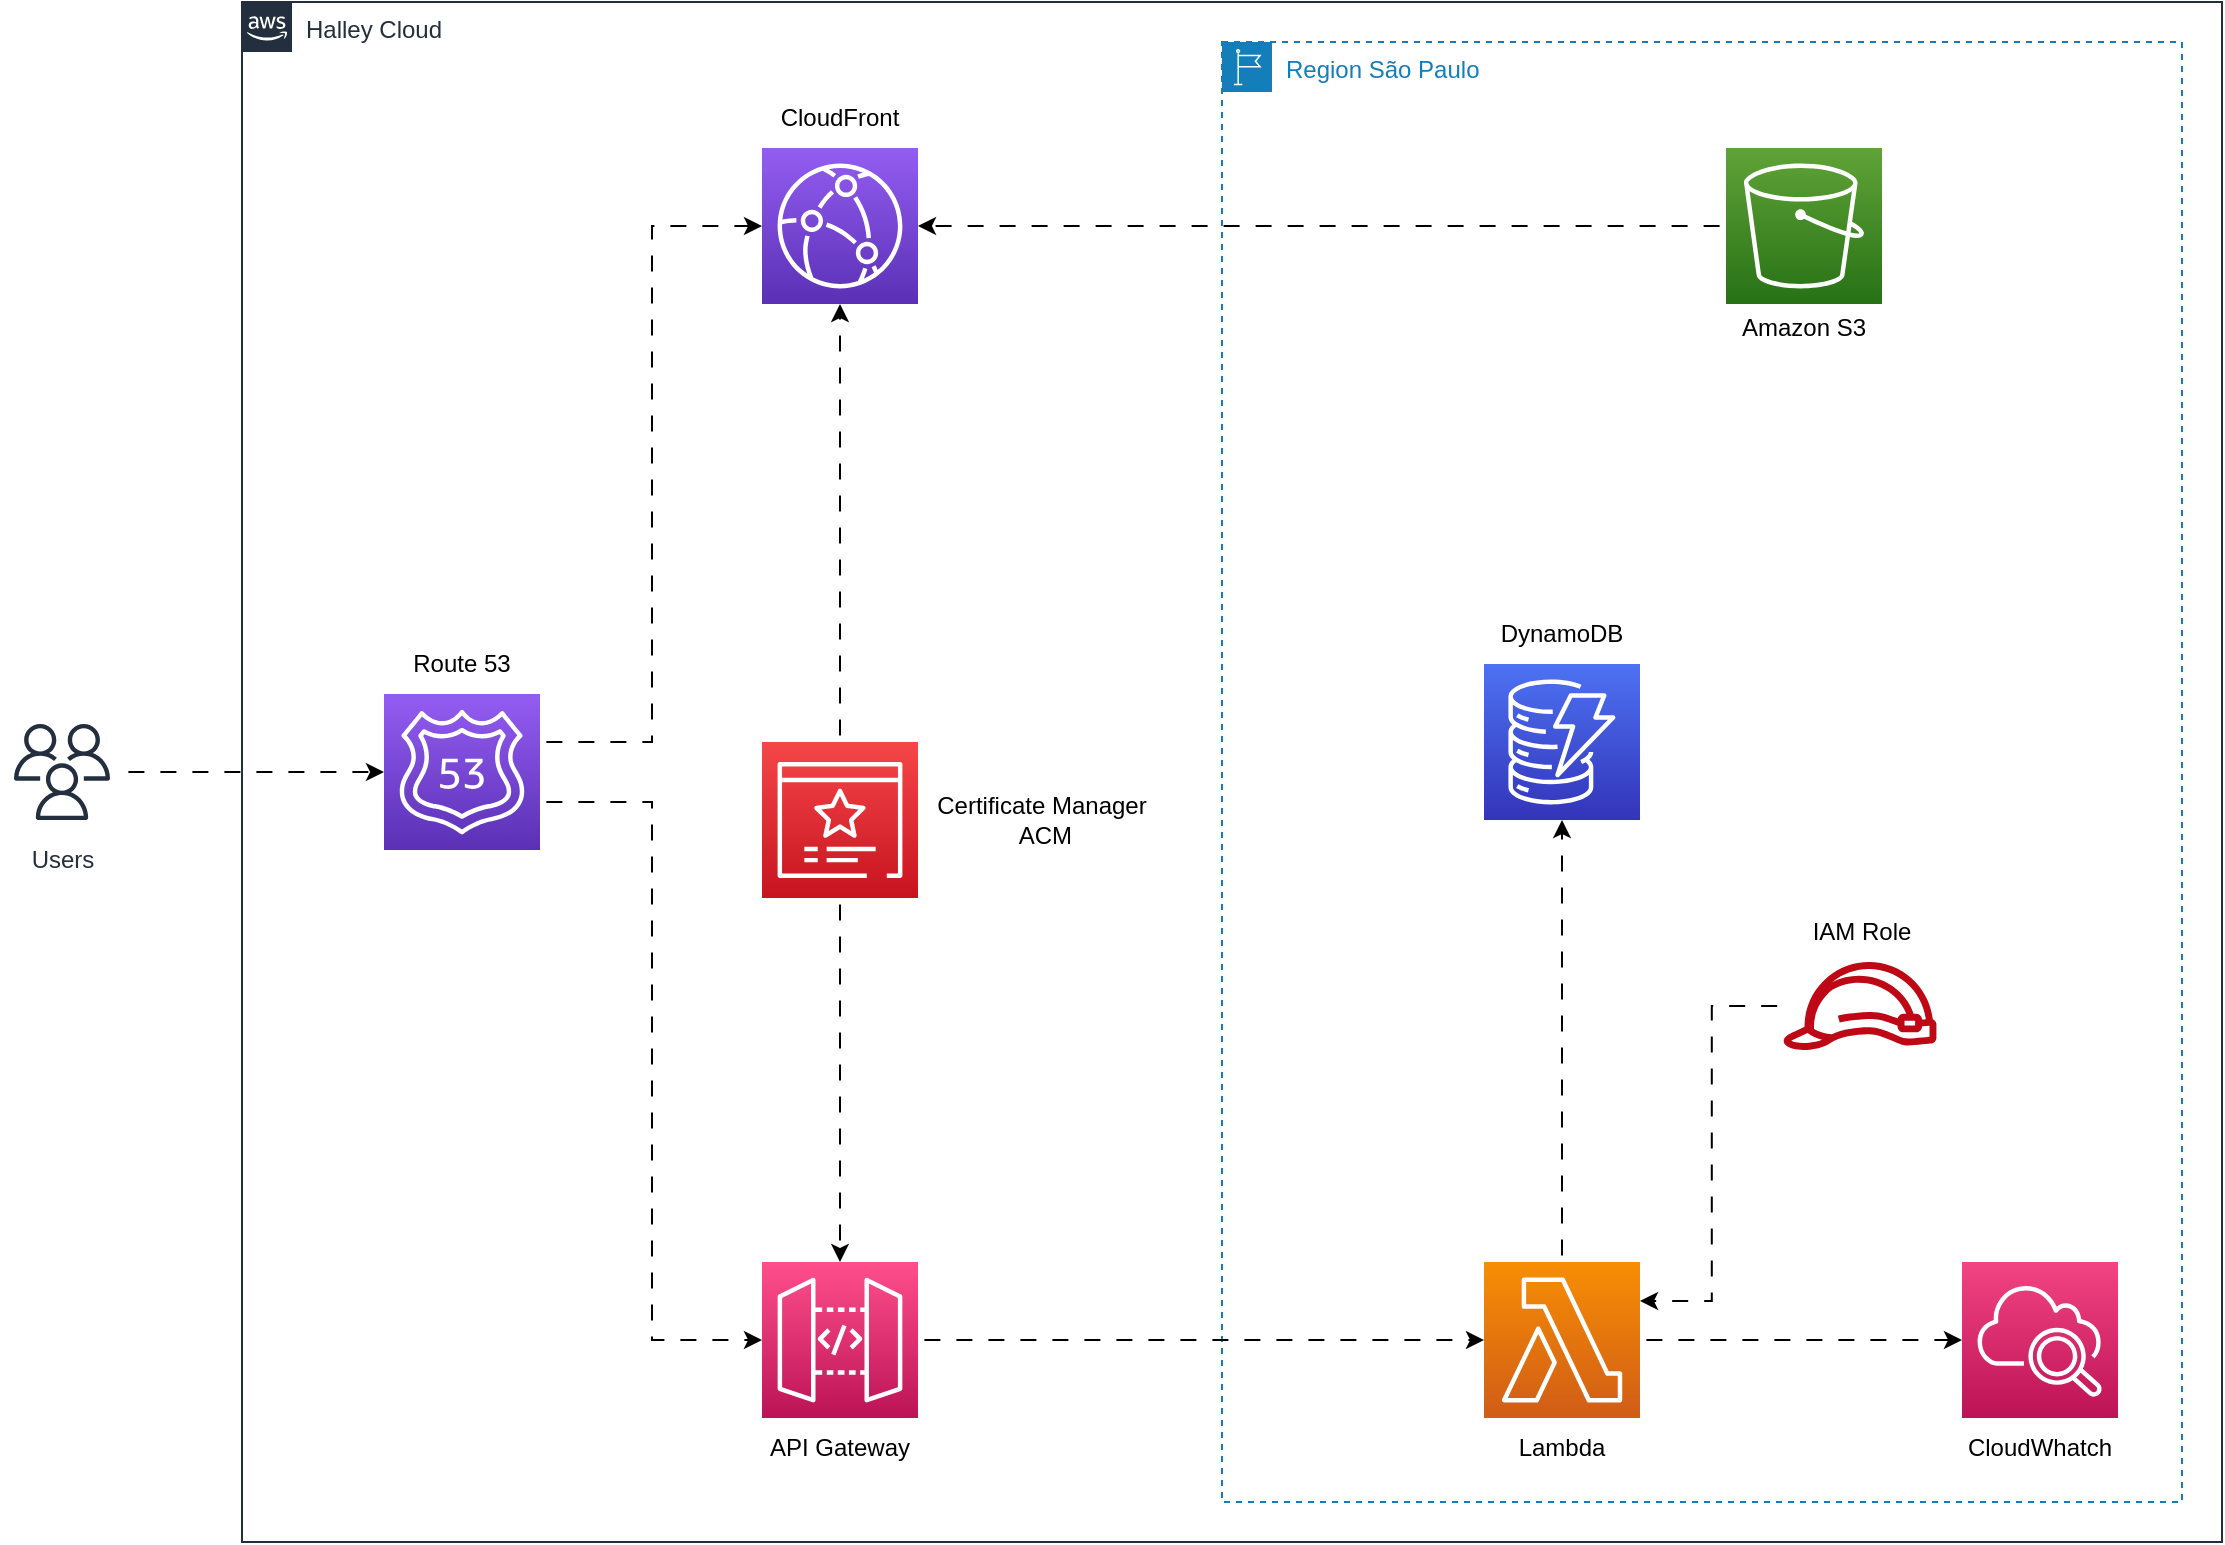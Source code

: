 <mxfile version="21.6.9" type="github">
  <diagram name="Página-1" id="Qh9cmUUydb3xqhKWxdCh">
    <mxGraphModel dx="2462" dy="1051" grid="1" gridSize="10" guides="1" tooltips="1" connect="1" arrows="1" fold="1" page="1" pageScale="1" pageWidth="827" pageHeight="1169" math="0" shadow="0">
      <root>
        <mxCell id="0" />
        <mxCell id="1" parent="0" />
        <mxCell id="B64PtpImmyvShMn7GVyy-1" style="edgeStyle=orthogonalEdgeStyle;rounded=0;orthogonalLoop=1;jettySize=auto;html=1;entryX=0;entryY=0.5;entryDx=0;entryDy=0;entryPerimeter=0;flowAnimation=1;" edge="1" parent="1" source="B64PtpImmyvShMn7GVyy-2" target="B64PtpImmyvShMn7GVyy-40">
          <mxGeometry relative="1" as="geometry" />
        </mxCell>
        <mxCell id="B64PtpImmyvShMn7GVyy-2" value="Users" style="sketch=0;outlineConnect=0;fontColor=#232F3E;gradientColor=none;strokeColor=#232F3E;fillColor=#ffffff;dashed=0;verticalLabelPosition=bottom;verticalAlign=top;align=center;html=1;fontSize=12;fontStyle=0;aspect=fixed;shape=mxgraph.aws4.resourceIcon;resIcon=mxgraph.aws4.users;" vertex="1" parent="1">
          <mxGeometry x="20" y="385" width="60" height="60" as="geometry" />
        </mxCell>
        <mxCell id="B64PtpImmyvShMn7GVyy-3" value="Halley Cloud" style="points=[[0,0],[0.25,0],[0.5,0],[0.75,0],[1,0],[1,0.25],[1,0.5],[1,0.75],[1,1],[0.75,1],[0.5,1],[0.25,1],[0,1],[0,0.75],[0,0.5],[0,0.25]];outlineConnect=0;gradientColor=none;html=1;whiteSpace=wrap;fontSize=12;fontStyle=0;container=1;pointerEvents=0;collapsible=0;recursiveResize=0;shape=mxgraph.aws4.group;grIcon=mxgraph.aws4.group_aws_cloud_alt;strokeColor=#232F3E;fillColor=none;verticalAlign=top;align=left;spacingLeft=30;fontColor=#232F3E;dashed=0;" vertex="1" parent="1">
          <mxGeometry x="140" y="30" width="990" height="770" as="geometry" />
        </mxCell>
        <mxCell id="B64PtpImmyvShMn7GVyy-4" value="Region São Paulo" style="points=[[0,0],[0.25,0],[0.5,0],[0.75,0],[1,0],[1,0.25],[1,0.5],[1,0.75],[1,1],[0.75,1],[0.5,1],[0.25,1],[0,1],[0,0.75],[0,0.5],[0,0.25]];outlineConnect=0;gradientColor=none;html=1;whiteSpace=wrap;fontSize=12;fontStyle=0;container=1;pointerEvents=0;collapsible=0;recursiveResize=0;shape=mxgraph.aws4.group;grIcon=mxgraph.aws4.group_region;strokeColor=#147EBA;fillColor=none;verticalAlign=top;align=left;spacingLeft=30;fontColor=#147EBA;dashed=1;" vertex="1" parent="B64PtpImmyvShMn7GVyy-3">
          <mxGeometry x="490" y="20" width="480" height="730" as="geometry" />
        </mxCell>
        <mxCell id="B64PtpImmyvShMn7GVyy-33" value="" style="sketch=0;points=[[0,0,0],[0.25,0,0],[0.5,0,0],[0.75,0,0],[1,0,0],[0,1,0],[0.25,1,0],[0.5,1,0],[0.75,1,0],[1,1,0],[0,0.25,0],[0,0.5,0],[0,0.75,0],[1,0.25,0],[1,0.5,0],[1,0.75,0]];outlineConnect=0;fontColor=#232F3E;gradientColor=#60A337;gradientDirection=north;fillColor=#277116;strokeColor=#ffffff;dashed=0;verticalLabelPosition=bottom;verticalAlign=top;align=center;html=1;fontSize=12;fontStyle=0;aspect=fixed;shape=mxgraph.aws4.resourceIcon;resIcon=mxgraph.aws4.s3;" vertex="1" parent="B64PtpImmyvShMn7GVyy-4">
          <mxGeometry x="252" y="53" width="78" height="78" as="geometry" />
        </mxCell>
        <mxCell id="B64PtpImmyvShMn7GVyy-34" value="Amazon S3" style="text;html=1;strokeColor=none;fillColor=none;align=center;verticalAlign=middle;whiteSpace=wrap;rounded=0;" vertex="1" parent="B64PtpImmyvShMn7GVyy-4">
          <mxGeometry x="241" y="128" width="100" height="30" as="geometry" />
        </mxCell>
        <mxCell id="B64PtpImmyvShMn7GVyy-35" value="" style="sketch=0;points=[[0,0,0],[0.25,0,0],[0.5,0,0],[0.75,0,0],[1,0,0],[0,1,0],[0.25,1,0],[0.5,1,0],[0.75,1,0],[1,1,0],[0,0.25,0],[0,0.5,0],[0,0.75,0],[1,0.25,0],[1,0.5,0],[1,0.75,0]];outlineConnect=0;fontColor=#232F3E;gradientColor=#4D72F3;gradientDirection=north;fillColor=#3334B9;strokeColor=#ffffff;dashed=0;verticalLabelPosition=bottom;verticalAlign=top;align=center;html=1;fontSize=12;fontStyle=0;aspect=fixed;shape=mxgraph.aws4.resourceIcon;resIcon=mxgraph.aws4.dynamodb;" vertex="1" parent="B64PtpImmyvShMn7GVyy-4">
          <mxGeometry x="131" y="311" width="78" height="78" as="geometry" />
        </mxCell>
        <mxCell id="B64PtpImmyvShMn7GVyy-41" value="DynamoDB" style="text;html=1;strokeColor=none;fillColor=none;align=center;verticalAlign=middle;whiteSpace=wrap;rounded=0;" vertex="1" parent="B64PtpImmyvShMn7GVyy-4">
          <mxGeometry x="120" y="281" width="100" height="30" as="geometry" />
        </mxCell>
        <mxCell id="B64PtpImmyvShMn7GVyy-67" style="edgeStyle=orthogonalEdgeStyle;rounded=0;orthogonalLoop=1;jettySize=auto;html=1;entryX=0.5;entryY=1;entryDx=0;entryDy=0;entryPerimeter=0;flowAnimation=1;" edge="1" parent="B64PtpImmyvShMn7GVyy-4" source="B64PtpImmyvShMn7GVyy-52" target="B64PtpImmyvShMn7GVyy-35">
          <mxGeometry relative="1" as="geometry" />
        </mxCell>
        <mxCell id="B64PtpImmyvShMn7GVyy-68" style="edgeStyle=orthogonalEdgeStyle;rounded=0;orthogonalLoop=1;jettySize=auto;html=1;entryX=0;entryY=0.5;entryDx=0;entryDy=0;entryPerimeter=0;flowAnimation=1;" edge="1" parent="B64PtpImmyvShMn7GVyy-4" source="B64PtpImmyvShMn7GVyy-52" target="B64PtpImmyvShMn7GVyy-53">
          <mxGeometry relative="1" as="geometry" />
        </mxCell>
        <mxCell id="B64PtpImmyvShMn7GVyy-52" value="" style="sketch=0;points=[[0,0,0],[0.25,0,0],[0.5,0,0],[0.75,0,0],[1,0,0],[0,1,0],[0.25,1,0],[0.5,1,0],[0.75,1,0],[1,1,0],[0,0.25,0],[0,0.5,0],[0,0.75,0],[1,0.25,0],[1,0.5,0],[1,0.75,0]];outlineConnect=0;fontColor=#232F3E;gradientColor=#F78E04;gradientDirection=north;fillColor=#D05C17;strokeColor=#ffffff;dashed=0;verticalLabelPosition=bottom;verticalAlign=top;align=center;html=1;fontSize=12;fontStyle=0;aspect=fixed;shape=mxgraph.aws4.resourceIcon;resIcon=mxgraph.aws4.lambda;" vertex="1" parent="B64PtpImmyvShMn7GVyy-4">
          <mxGeometry x="131" y="610" width="78" height="78" as="geometry" />
        </mxCell>
        <mxCell id="B64PtpImmyvShMn7GVyy-53" value="" style="sketch=0;points=[[0,0,0],[0.25,0,0],[0.5,0,0],[0.75,0,0],[1,0,0],[0,1,0],[0.25,1,0],[0.5,1,0],[0.75,1,0],[1,1,0],[0,0.25,0],[0,0.5,0],[0,0.75,0],[1,0.25,0],[1,0.5,0],[1,0.75,0]];points=[[0,0,0],[0.25,0,0],[0.5,0,0],[0.75,0,0],[1,0,0],[0,1,0],[0.25,1,0],[0.5,1,0],[0.75,1,0],[1,1,0],[0,0.25,0],[0,0.5,0],[0,0.75,0],[1,0.25,0],[1,0.5,0],[1,0.75,0]];outlineConnect=0;fontColor=#232F3E;gradientColor=#F34482;gradientDirection=north;fillColor=#BC1356;strokeColor=#ffffff;dashed=0;verticalLabelPosition=bottom;verticalAlign=top;align=center;html=1;fontSize=12;fontStyle=0;aspect=fixed;shape=mxgraph.aws4.resourceIcon;resIcon=mxgraph.aws4.cloudwatch_2;" vertex="1" parent="B64PtpImmyvShMn7GVyy-4">
          <mxGeometry x="370" y="610" width="78" height="78" as="geometry" />
        </mxCell>
        <mxCell id="B64PtpImmyvShMn7GVyy-69" style="edgeStyle=orthogonalEdgeStyle;rounded=0;orthogonalLoop=1;jettySize=auto;html=1;entryX=1;entryY=0.25;entryDx=0;entryDy=0;entryPerimeter=0;flowAnimation=1;" edge="1" parent="B64PtpImmyvShMn7GVyy-4" source="B64PtpImmyvShMn7GVyy-54" target="B64PtpImmyvShMn7GVyy-52">
          <mxGeometry relative="1" as="geometry" />
        </mxCell>
        <mxCell id="B64PtpImmyvShMn7GVyy-54" value="" style="sketch=0;outlineConnect=0;fontColor=#232F3E;gradientColor=none;fillColor=#BF0816;strokeColor=none;dashed=0;verticalLabelPosition=bottom;verticalAlign=top;align=center;html=1;fontSize=12;fontStyle=0;aspect=fixed;pointerEvents=1;shape=mxgraph.aws4.role;" vertex="1" parent="B64PtpImmyvShMn7GVyy-4">
          <mxGeometry x="280" y="460" width="78" height="44" as="geometry" />
        </mxCell>
        <mxCell id="B64PtpImmyvShMn7GVyy-55" value="IAM Role" style="text;html=1;strokeColor=none;fillColor=none;align=center;verticalAlign=middle;whiteSpace=wrap;rounded=0;" vertex="1" parent="B64PtpImmyvShMn7GVyy-4">
          <mxGeometry x="270" y="430" width="100" height="30" as="geometry" />
        </mxCell>
        <mxCell id="B64PtpImmyvShMn7GVyy-58" value="Lambda" style="text;html=1;strokeColor=none;fillColor=none;align=center;verticalAlign=middle;whiteSpace=wrap;rounded=0;" vertex="1" parent="B64PtpImmyvShMn7GVyy-4">
          <mxGeometry x="120" y="688" width="100" height="30" as="geometry" />
        </mxCell>
        <mxCell id="B64PtpImmyvShMn7GVyy-59" value="CloudWhatch" style="text;html=1;strokeColor=none;fillColor=none;align=center;verticalAlign=middle;whiteSpace=wrap;rounded=0;" vertex="1" parent="B64PtpImmyvShMn7GVyy-4">
          <mxGeometry x="359" y="688" width="100" height="30" as="geometry" />
        </mxCell>
        <mxCell id="B64PtpImmyvShMn7GVyy-38" value="" style="sketch=0;points=[[0,0,0],[0.25,0,0],[0.5,0,0],[0.75,0,0],[1,0,0],[0,1,0],[0.25,1,0],[0.5,1,0],[0.75,1,0],[1,1,0],[0,0.25,0],[0,0.5,0],[0,0.75,0],[1,0.25,0],[1,0.5,0],[1,0.75,0]];outlineConnect=0;fontColor=#232F3E;gradientColor=#945DF2;gradientDirection=north;fillColor=#5A30B5;strokeColor=#ffffff;dashed=0;verticalLabelPosition=bottom;verticalAlign=top;align=center;html=1;fontSize=12;fontStyle=0;aspect=fixed;shape=mxgraph.aws4.resourceIcon;resIcon=mxgraph.aws4.cloudfront;" vertex="1" parent="B64PtpImmyvShMn7GVyy-3">
          <mxGeometry x="260" y="73" width="78" height="78" as="geometry" />
        </mxCell>
        <mxCell id="B64PtpImmyvShMn7GVyy-48" style="edgeStyle=orthogonalEdgeStyle;rounded=0;orthogonalLoop=1;jettySize=auto;html=1;entryX=0;entryY=0.5;entryDx=0;entryDy=0;entryPerimeter=0;flowAnimation=1;" edge="1" parent="B64PtpImmyvShMn7GVyy-3" source="B64PtpImmyvShMn7GVyy-40" target="B64PtpImmyvShMn7GVyy-38">
          <mxGeometry relative="1" as="geometry">
            <Array as="points">
              <mxPoint x="205" y="370" />
              <mxPoint x="205" y="112" />
            </Array>
          </mxGeometry>
        </mxCell>
        <mxCell id="B64PtpImmyvShMn7GVyy-64" style="edgeStyle=orthogonalEdgeStyle;rounded=0;orthogonalLoop=1;jettySize=auto;html=1;entryX=0;entryY=0.5;entryDx=0;entryDy=0;entryPerimeter=0;flowAnimation=1;" edge="1" parent="B64PtpImmyvShMn7GVyy-3" source="B64PtpImmyvShMn7GVyy-40" target="B64PtpImmyvShMn7GVyy-51">
          <mxGeometry relative="1" as="geometry">
            <Array as="points">
              <mxPoint x="205" y="400" />
              <mxPoint x="205" y="669" />
            </Array>
          </mxGeometry>
        </mxCell>
        <mxCell id="B64PtpImmyvShMn7GVyy-40" value="" style="sketch=0;points=[[0,0,0],[0.25,0,0],[0.5,0,0],[0.75,0,0],[1,0,0],[0,1,0],[0.25,1,0],[0.5,1,0],[0.75,1,0],[1,1,0],[0,0.25,0],[0,0.5,0],[0,0.75,0],[1,0.25,0],[1,0.5,0],[1,0.75,0]];outlineConnect=0;fontColor=#232F3E;gradientColor=#945DF2;gradientDirection=north;fillColor=#5A30B5;strokeColor=#ffffff;dashed=0;verticalLabelPosition=bottom;verticalAlign=top;align=center;html=1;fontSize=12;fontStyle=0;aspect=fixed;shape=mxgraph.aws4.resourceIcon;resIcon=mxgraph.aws4.route_53;" vertex="1" parent="B64PtpImmyvShMn7GVyy-3">
          <mxGeometry x="71" y="346" width="78" height="78" as="geometry" />
        </mxCell>
        <mxCell id="B64PtpImmyvShMn7GVyy-42" value="Route 53" style="text;html=1;strokeColor=none;fillColor=none;align=center;verticalAlign=middle;whiteSpace=wrap;rounded=0;" vertex="1" parent="B64PtpImmyvShMn7GVyy-3">
          <mxGeometry x="60" y="316" width="100" height="30" as="geometry" />
        </mxCell>
        <mxCell id="B64PtpImmyvShMn7GVyy-43" value="CloudFront" style="text;html=1;strokeColor=none;fillColor=none;align=center;verticalAlign=middle;whiteSpace=wrap;rounded=0;" vertex="1" parent="B64PtpImmyvShMn7GVyy-3">
          <mxGeometry x="249" y="43" width="100" height="30" as="geometry" />
        </mxCell>
        <mxCell id="B64PtpImmyvShMn7GVyy-62" style="edgeStyle=orthogonalEdgeStyle;rounded=0;orthogonalLoop=1;jettySize=auto;html=1;entryX=0.5;entryY=1;entryDx=0;entryDy=0;entryPerimeter=0;flowAnimation=1;" edge="1" parent="B64PtpImmyvShMn7GVyy-3" source="B64PtpImmyvShMn7GVyy-50" target="B64PtpImmyvShMn7GVyy-38">
          <mxGeometry relative="1" as="geometry" />
        </mxCell>
        <mxCell id="B64PtpImmyvShMn7GVyy-63" style="edgeStyle=orthogonalEdgeStyle;rounded=0;orthogonalLoop=1;jettySize=auto;html=1;entryX=0.5;entryY=0;entryDx=0;entryDy=0;entryPerimeter=0;flowAnimation=1;" edge="1" parent="B64PtpImmyvShMn7GVyy-3" source="B64PtpImmyvShMn7GVyy-50" target="B64PtpImmyvShMn7GVyy-51">
          <mxGeometry relative="1" as="geometry" />
        </mxCell>
        <mxCell id="B64PtpImmyvShMn7GVyy-50" value="" style="sketch=0;points=[[0,0,0],[0.25,0,0],[0.5,0,0],[0.75,0,0],[1,0,0],[0,1,0],[0.25,1,0],[0.5,1,0],[0.75,1,0],[1,1,0],[0,0.25,0],[0,0.5,0],[0,0.75,0],[1,0.25,0],[1,0.5,0],[1,0.75,0]];outlineConnect=0;fontColor=#232F3E;gradientColor=#F54749;gradientDirection=north;fillColor=#C7131F;strokeColor=#ffffff;dashed=0;verticalLabelPosition=bottom;verticalAlign=top;align=center;html=1;fontSize=12;fontStyle=0;aspect=fixed;shape=mxgraph.aws4.resourceIcon;resIcon=mxgraph.aws4.certificate_manager_3;" vertex="1" parent="B64PtpImmyvShMn7GVyy-3">
          <mxGeometry x="260" y="370" width="78" height="78" as="geometry" />
        </mxCell>
        <mxCell id="B64PtpImmyvShMn7GVyy-65" style="edgeStyle=orthogonalEdgeStyle;rounded=0;orthogonalLoop=1;jettySize=auto;html=1;entryX=0;entryY=0.5;entryDx=0;entryDy=0;entryPerimeter=0;flowAnimation=1;" edge="1" parent="B64PtpImmyvShMn7GVyy-3" source="B64PtpImmyvShMn7GVyy-51" target="B64PtpImmyvShMn7GVyy-52">
          <mxGeometry relative="1" as="geometry" />
        </mxCell>
        <mxCell id="B64PtpImmyvShMn7GVyy-51" value="" style="sketch=0;points=[[0,0,0],[0.25,0,0],[0.5,0,0],[0.75,0,0],[1,0,0],[0,1,0],[0.25,1,0],[0.5,1,0],[0.75,1,0],[1,1,0],[0,0.25,0],[0,0.5,0],[0,0.75,0],[1,0.25,0],[1,0.5,0],[1,0.75,0]];outlineConnect=0;fontColor=#232F3E;gradientColor=#FF4F8B;gradientDirection=north;fillColor=#BC1356;strokeColor=#ffffff;dashed=0;verticalLabelPosition=bottom;verticalAlign=top;align=center;html=1;fontSize=12;fontStyle=0;aspect=fixed;shape=mxgraph.aws4.resourceIcon;resIcon=mxgraph.aws4.api_gateway;" vertex="1" parent="B64PtpImmyvShMn7GVyy-3">
          <mxGeometry x="260" y="630" width="78" height="78" as="geometry" />
        </mxCell>
        <mxCell id="B64PtpImmyvShMn7GVyy-56" value="API Gateway" style="text;html=1;strokeColor=none;fillColor=none;align=center;verticalAlign=middle;whiteSpace=wrap;rounded=0;" vertex="1" parent="B64PtpImmyvShMn7GVyy-3">
          <mxGeometry x="249" y="708" width="100" height="30" as="geometry" />
        </mxCell>
        <mxCell id="B64PtpImmyvShMn7GVyy-57" value="Certificate Manager&lt;br&gt;&amp;nbsp;ACM" style="text;html=1;strokeColor=none;fillColor=none;align=center;verticalAlign=middle;whiteSpace=wrap;rounded=0;" vertex="1" parent="B64PtpImmyvShMn7GVyy-3">
          <mxGeometry x="330" y="394" width="140" height="30" as="geometry" />
        </mxCell>
        <mxCell id="B64PtpImmyvShMn7GVyy-60" style="edgeStyle=orthogonalEdgeStyle;rounded=0;orthogonalLoop=1;jettySize=auto;html=1;flowAnimation=1;" edge="1" parent="B64PtpImmyvShMn7GVyy-3" source="B64PtpImmyvShMn7GVyy-33" target="B64PtpImmyvShMn7GVyy-38">
          <mxGeometry relative="1" as="geometry" />
        </mxCell>
      </root>
    </mxGraphModel>
  </diagram>
</mxfile>
